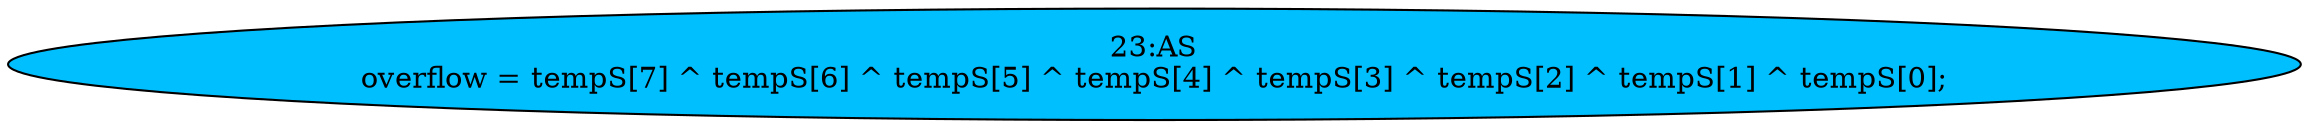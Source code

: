 strict digraph "" {
	node [label="\N"];
	"23:AS"	[ast="<pyverilog.vparser.ast.Assign object at 0x7f201c0a11d0>",
		def_var="['overflow']",
		fillcolor=deepskyblue,
		label="23:AS
overflow = tempS[7] ^ tempS[6] ^ tempS[5] ^ tempS[4] ^ tempS[3] ^ tempS[2] ^ tempS[1] ^ tempS[0];",
		statements="[]",
		style=filled,
		typ=Assign,
		use_var="['tempS', 'tempS', 'tempS', 'tempS', 'tempS', 'tempS', 'tempS', 'tempS']"];
}
